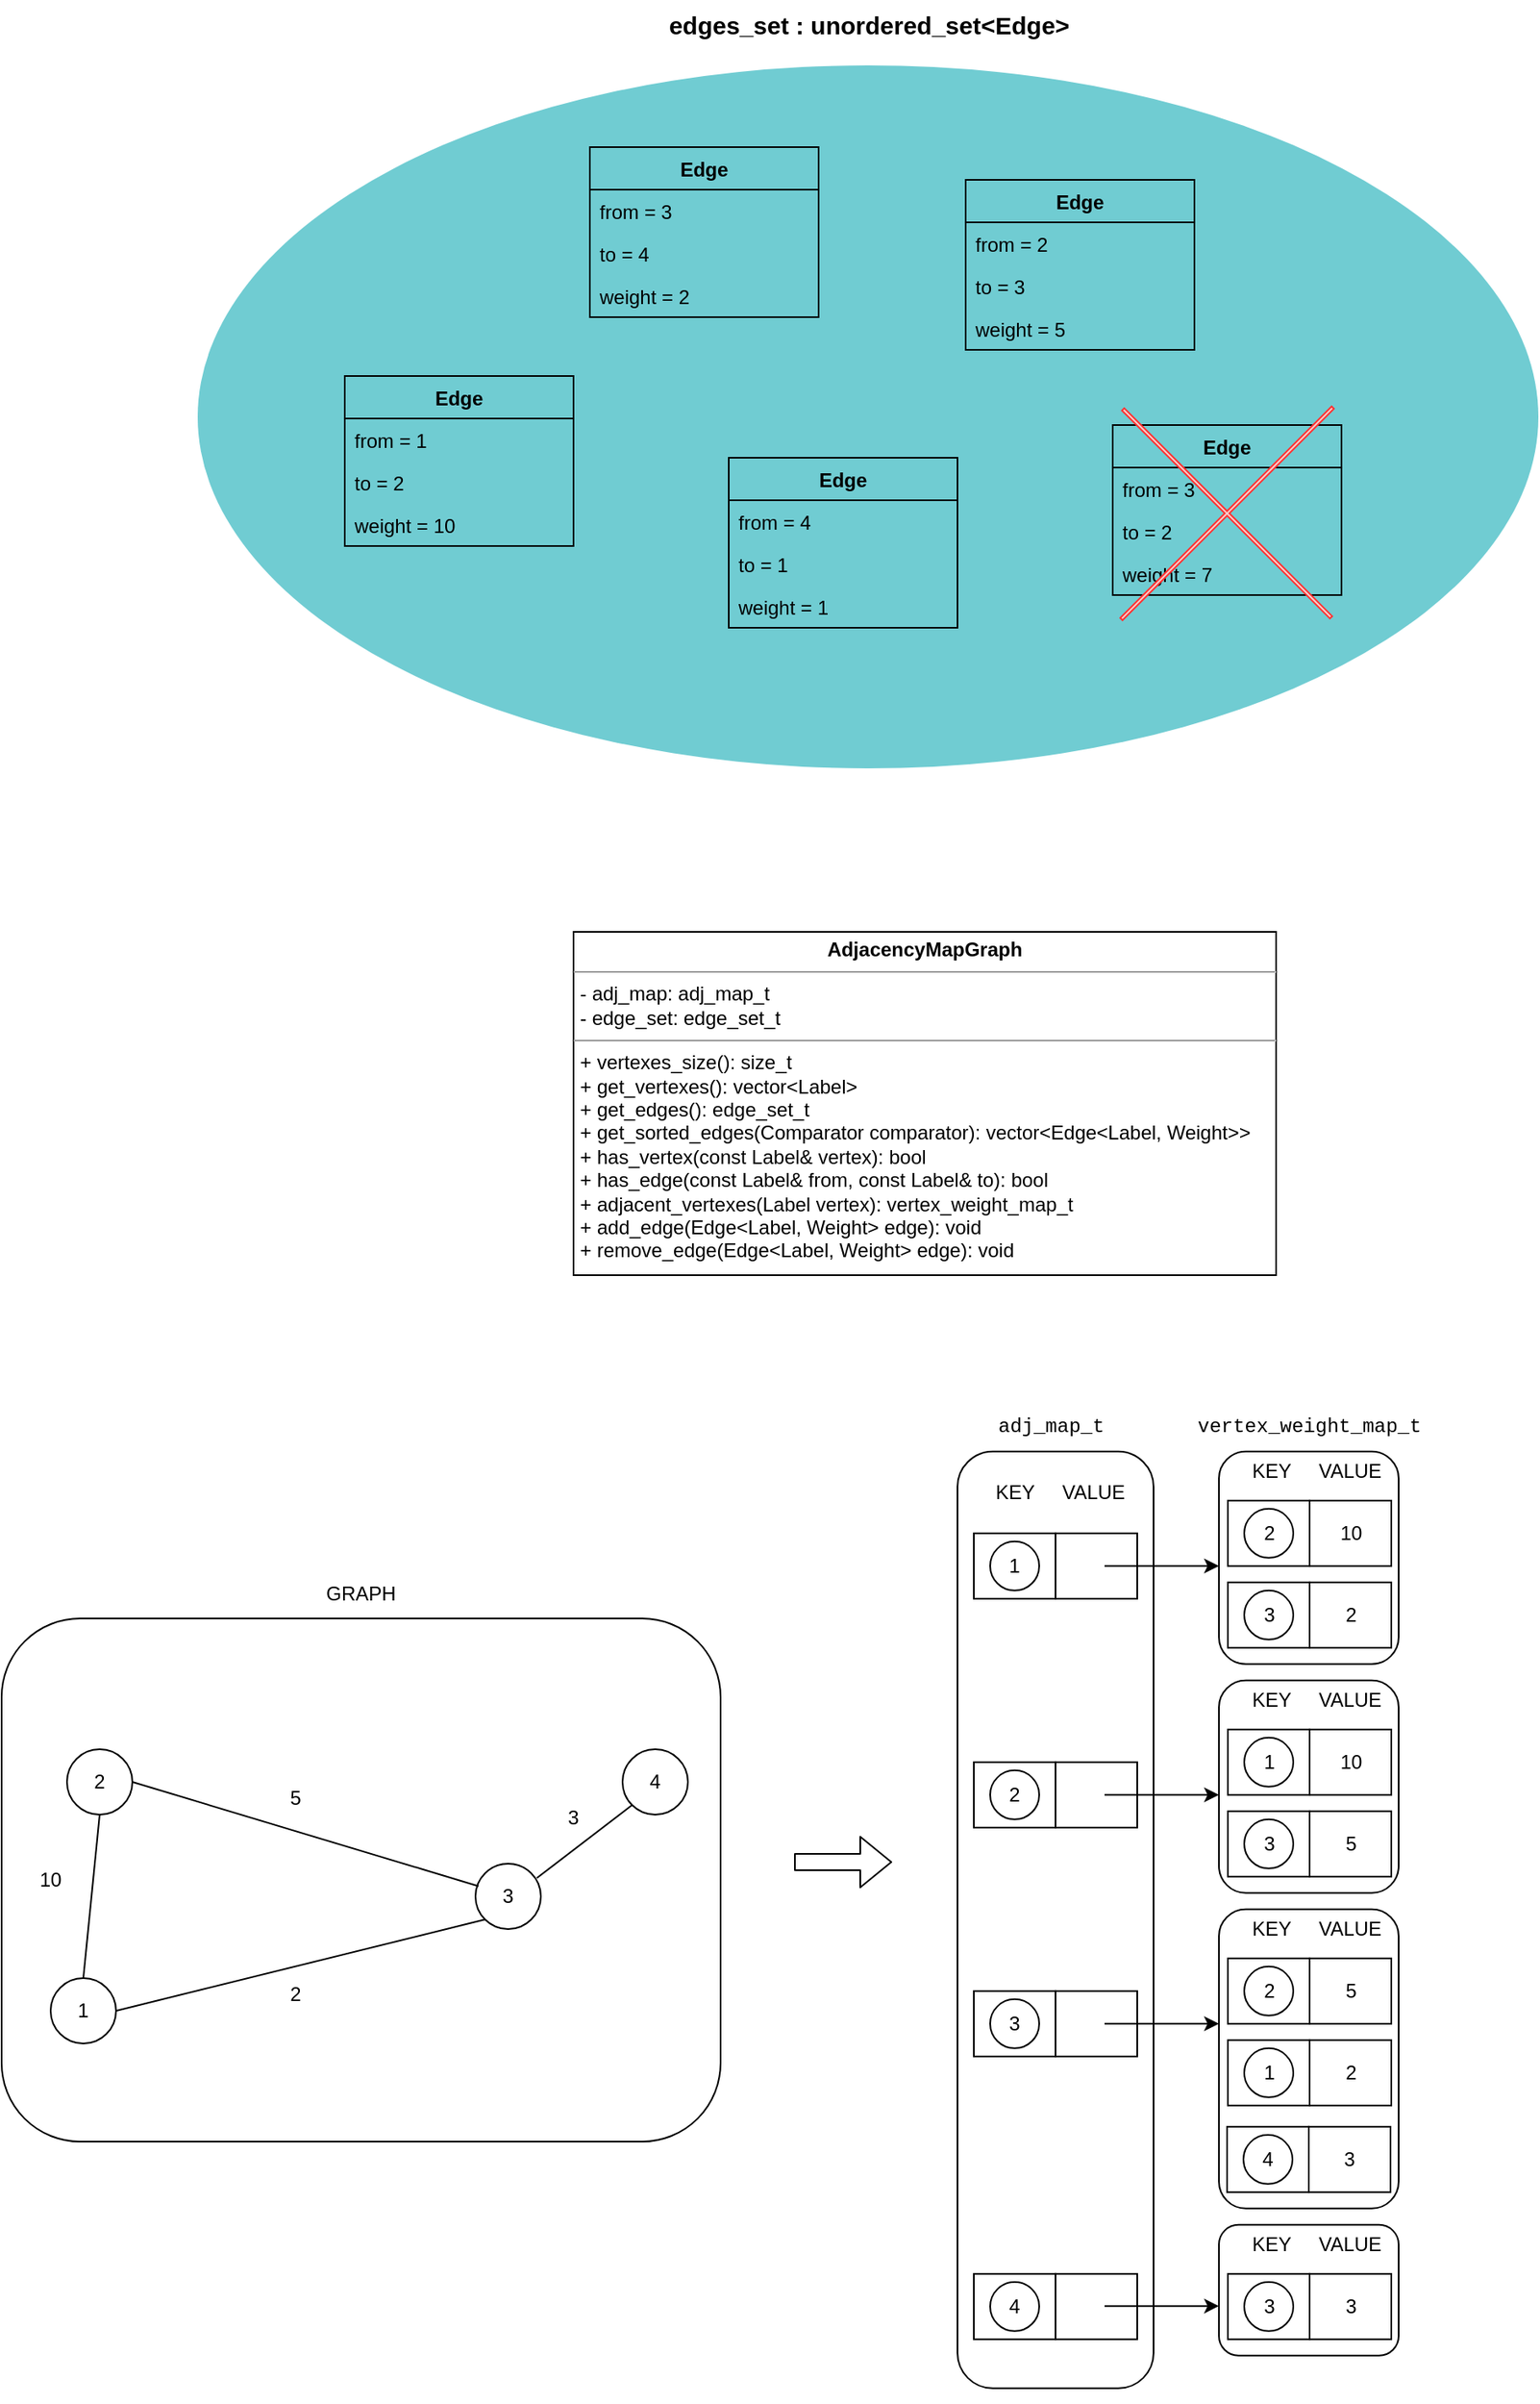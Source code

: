 <mxfile version="12.9.13" type="device"><diagram id="3228e29e-7158-1315-38df-8450db1d8a1d" name="Page-1"><mxGraphModel dx="1790" dy="895" grid="1" gridSize="10" guides="1" tooltips="1" connect="1" arrows="1" fold="1" page="1" pageScale="1" pageWidth="1169" pageHeight="827" background="#ffffff" math="0" shadow="0"><root><mxCell id="0"/><mxCell id="1" parent="0"/><mxCell id="LN3i-Yj9Qtlqgi9bfJXX-21540" value="" style="rounded=1;whiteSpace=wrap;html=1;fillColor=none;arcSize=18;" parent="1" vertex="1"><mxGeometry x="655" y="887.91" width="120" height="573" as="geometry"/></mxCell><mxCell id="LN3i-Yj9Qtlqgi9bfJXX-21604" value="" style="rounded=1;whiteSpace=wrap;html=1;fillColor=none;" parent="1" vertex="1"><mxGeometry x="70" y="990" width="440" height="320" as="geometry"/></mxCell><mxCell id="LN3i-Yj9Qtlqgi9bfJXX-21558" value="" style="rounded=1;whiteSpace=wrap;html=1;fillColor=none;arcSize=15;" parent="1" vertex="1"><mxGeometry x="815" y="887.91" width="110" height="130" as="geometry"/></mxCell><mxCell id="LN3i-Yj9Qtlqgi9bfJXX-21554" value="" style="rounded=0;whiteSpace=wrap;html=1;" parent="1" vertex="1"><mxGeometry x="665" y="937.91" width="50" height="40" as="geometry"/></mxCell><mxCell id="21532" value="" style="ellipse;fillColor=#12AAB5;opacity=60;strokeColor=none;html=1;fontColor=#FFFFFF;" parent="1" vertex="1"><mxGeometry x="190" y="40" width="820.5" height="430" as="geometry"/></mxCell><mxCell id="L2UdDCaq0OvB3wnUsBJc-21542" value="&lt;font style=&quot;font-size: 15px&quot;&gt;&lt;b&gt;edges_set : unordered_set&amp;lt;Edge&amp;gt;&lt;/b&gt;&lt;/font&gt;" style="text;html=1;strokeColor=none;fillColor=none;align=center;verticalAlign=middle;whiteSpace=wrap;rounded=0;" parent="1" vertex="1"><mxGeometry x="470.5" width="260" height="30" as="geometry"/></mxCell><mxCell id="L2UdDCaq0OvB3wnUsBJc-21586" value="&lt;p style=&quot;margin: 0px ; margin-top: 4px ; text-align: center&quot;&gt;&lt;b&gt;AdjacencyMapGraph&lt;/b&gt;&lt;br&gt;&lt;/p&gt;&lt;hr size=&quot;1&quot;&gt;&lt;p style=&quot;margin: 0px ; margin-left: 4px&quot;&gt;- adj_map:&amp;nbsp;adj_map_t&lt;/p&gt;&lt;p style=&quot;margin: 0px ; margin-left: 4px&quot;&gt;- edge_set: edge_set_t&lt;/p&gt;&lt;hr size=&quot;1&quot;&gt;&lt;p style=&quot;margin: 0px ; margin-left: 4px&quot;&gt;+ vertexes_size(): size_t&lt;/p&gt;&lt;p style=&quot;margin: 0px ; margin-left: 4px&quot;&gt;+ get_vertexes(): vector&amp;lt;Label&amp;gt;&lt;/p&gt;&lt;p style=&quot;margin: 0px ; margin-left: 4px&quot;&gt;+ get_edges():&amp;nbsp;edge_set_t&lt;/p&gt;&lt;p style=&quot;margin: 0px ; margin-left: 4px&quot;&gt;+ get_sorted_edges(Comparator comparator):&amp;nbsp;vector&amp;lt;Edge&amp;lt;Label, Weight&amp;gt;&amp;gt;&lt;/p&gt;&lt;p style=&quot;margin: 0px ; margin-left: 4px&quot;&gt;+&amp;nbsp;has_vertex(const Label&amp;amp; vertex): bool&lt;/p&gt;&lt;p style=&quot;margin: 0px ; margin-left: 4px&quot;&gt;+&amp;nbsp;has_edge(const Label&amp;amp; from, const Label&amp;amp; to): bool&lt;/p&gt;&lt;p style=&quot;margin: 0px ; margin-left: 4px&quot;&gt;+ adjacent_vertexes(Label vertex):&amp;nbsp;vertex_weight_map_t&lt;/p&gt;&lt;p style=&quot;margin: 0px ; margin-left: 4px&quot;&gt;+&amp;nbsp;add_edge(Edge&amp;lt;Label, Weight&amp;gt; edge): void&lt;/p&gt;&lt;p style=&quot;margin: 0px ; margin-left: 4px&quot;&gt;+&amp;nbsp;remove_edge(Edge&amp;lt;Label, Weight&amp;gt; edge): void&lt;/p&gt;" style="verticalAlign=top;align=left;overflow=fill;fontSize=12;fontFamily=Helvetica;html=1;fillColor=none;" parent="1" vertex="1"><mxGeometry x="420" y="570" width="430" height="210" as="geometry"/></mxCell><mxCell id="L2UdDCaq0OvB3wnUsBJc-21589" value="Edge" style="swimlane;fontStyle=1;childLayout=stackLayout;horizontal=1;startSize=26;fillColor=none;horizontalStack=0;resizeParent=1;resizeParentMax=0;resizeLast=0;collapsible=1;marginBottom=0;" parent="1" vertex="1"><mxGeometry x="750" y="260" width="140" height="104" as="geometry"><mxRectangle x="700.5" y="160" width="57" height="26" as="alternateBounds"/></mxGeometry></mxCell><mxCell id="L2UdDCaq0OvB3wnUsBJc-21590" value="from = 3" style="text;strokeColor=none;fillColor=none;align=left;verticalAlign=top;spacingLeft=4;spacingRight=4;overflow=hidden;rotatable=0;points=[[0,0.5],[1,0.5]];portConstraint=eastwest;" parent="L2UdDCaq0OvB3wnUsBJc-21589" vertex="1"><mxGeometry y="26" width="140" height="26" as="geometry"/></mxCell><mxCell id="L2UdDCaq0OvB3wnUsBJc-21591" value="to = 2" style="text;strokeColor=none;fillColor=none;align=left;verticalAlign=top;spacingLeft=4;spacingRight=4;overflow=hidden;rotatable=0;points=[[0,0.5],[1,0.5]];portConstraint=eastwest;" parent="L2UdDCaq0OvB3wnUsBJc-21589" vertex="1"><mxGeometry y="52" width="140" height="26" as="geometry"/></mxCell><mxCell id="L2UdDCaq0OvB3wnUsBJc-21592" value="weight = 7" style="text;strokeColor=none;fillColor=none;align=left;verticalAlign=top;spacingLeft=4;spacingRight=4;overflow=hidden;rotatable=0;points=[[0,0.5],[1,0.5]];portConstraint=eastwest;" parent="L2UdDCaq0OvB3wnUsBJc-21589" vertex="1"><mxGeometry y="78" width="140" height="26" as="geometry"/></mxCell><mxCell id="L2UdDCaq0OvB3wnUsBJc-21598" value="" style="shape=cross;whiteSpace=wrap;html=1;fillColor=#f8cecc;size=0.011;rotation=45;strokeColor=#FF3333;" parent="1" vertex="1"><mxGeometry x="729.99" y="222.51" width="180" height="183" as="geometry"/></mxCell><mxCell id="L2UdDCaq0OvB3wnUsBJc-21543" value="Edge" style="swimlane;fontStyle=1;childLayout=stackLayout;horizontal=1;startSize=26;fillColor=none;horizontalStack=0;resizeParent=1;resizeParentMax=0;resizeLast=0;collapsible=1;marginBottom=0;" parent="1" vertex="1"><mxGeometry x="280" y="230" width="140" height="104" as="geometry"/></mxCell><mxCell id="L2UdDCaq0OvB3wnUsBJc-21544" value="from = 1" style="text;strokeColor=none;fillColor=none;align=left;verticalAlign=top;spacingLeft=4;spacingRight=4;overflow=hidden;rotatable=0;points=[[0,0.5],[1,0.5]];portConstraint=eastwest;" parent="L2UdDCaq0OvB3wnUsBJc-21543" vertex="1"><mxGeometry y="26" width="140" height="26" as="geometry"/></mxCell><mxCell id="L2UdDCaq0OvB3wnUsBJc-21545" value="to = 2" style="text;strokeColor=none;fillColor=none;align=left;verticalAlign=top;spacingLeft=4;spacingRight=4;overflow=hidden;rotatable=0;points=[[0,0.5],[1,0.5]];portConstraint=eastwest;" parent="L2UdDCaq0OvB3wnUsBJc-21543" vertex="1"><mxGeometry y="52" width="140" height="26" as="geometry"/></mxCell><mxCell id="L2UdDCaq0OvB3wnUsBJc-21546" value="weight = 10" style="text;strokeColor=none;fillColor=none;align=left;verticalAlign=top;spacingLeft=4;spacingRight=4;overflow=hidden;rotatable=0;points=[[0,0.5],[1,0.5]];portConstraint=eastwest;" parent="L2UdDCaq0OvB3wnUsBJc-21543" vertex="1"><mxGeometry y="78" width="140" height="26" as="geometry"/></mxCell><mxCell id="L2UdDCaq0OvB3wnUsBJc-21582" value="Edge" style="swimlane;fontStyle=1;childLayout=stackLayout;horizontal=1;startSize=26;fillColor=none;horizontalStack=0;resizeParent=1;resizeParentMax=0;resizeLast=0;collapsible=1;marginBottom=0;" parent="1" vertex="1"><mxGeometry x="430" y="90" width="140" height="104" as="geometry"/></mxCell><mxCell id="L2UdDCaq0OvB3wnUsBJc-21583" value="from = 3" style="text;strokeColor=none;fillColor=none;align=left;verticalAlign=top;spacingLeft=4;spacingRight=4;overflow=hidden;rotatable=0;points=[[0,0.5],[1,0.5]];portConstraint=eastwest;" parent="L2UdDCaq0OvB3wnUsBJc-21582" vertex="1"><mxGeometry y="26" width="140" height="26" as="geometry"/></mxCell><mxCell id="L2UdDCaq0OvB3wnUsBJc-21584" value="to = 4" style="text;strokeColor=none;fillColor=none;align=left;verticalAlign=top;spacingLeft=4;spacingRight=4;overflow=hidden;rotatable=0;points=[[0,0.5],[1,0.5]];portConstraint=eastwest;" parent="L2UdDCaq0OvB3wnUsBJc-21582" vertex="1"><mxGeometry y="52" width="140" height="26" as="geometry"/></mxCell><mxCell id="L2UdDCaq0OvB3wnUsBJc-21585" value="weight = 2" style="text;strokeColor=none;fillColor=none;align=left;verticalAlign=top;spacingLeft=4;spacingRight=4;overflow=hidden;rotatable=0;points=[[0,0.5],[1,0.5]];portConstraint=eastwest;" parent="L2UdDCaq0OvB3wnUsBJc-21582" vertex="1"><mxGeometry y="78" width="140" height="26" as="geometry"/></mxCell><mxCell id="L2UdDCaq0OvB3wnUsBJc-21578" value="Edge" style="swimlane;fontStyle=1;childLayout=stackLayout;horizontal=1;startSize=26;fillColor=none;horizontalStack=0;resizeParent=1;resizeParentMax=0;resizeLast=0;collapsible=1;marginBottom=0;" parent="1" vertex="1"><mxGeometry x="515" y="280" width="140" height="104" as="geometry"/></mxCell><mxCell id="L2UdDCaq0OvB3wnUsBJc-21579" value="from = 4" style="text;strokeColor=none;fillColor=none;align=left;verticalAlign=top;spacingLeft=4;spacingRight=4;overflow=hidden;rotatable=0;points=[[0,0.5],[1,0.5]];portConstraint=eastwest;" parent="L2UdDCaq0OvB3wnUsBJc-21578" vertex="1"><mxGeometry y="26" width="140" height="26" as="geometry"/></mxCell><mxCell id="L2UdDCaq0OvB3wnUsBJc-21580" value="to = 1" style="text;strokeColor=none;fillColor=none;align=left;verticalAlign=top;spacingLeft=4;spacingRight=4;overflow=hidden;rotatable=0;points=[[0,0.5],[1,0.5]];portConstraint=eastwest;" parent="L2UdDCaq0OvB3wnUsBJc-21578" vertex="1"><mxGeometry y="52" width="140" height="26" as="geometry"/></mxCell><mxCell id="L2UdDCaq0OvB3wnUsBJc-21581" value="weight = 1" style="text;strokeColor=none;fillColor=none;align=left;verticalAlign=top;spacingLeft=4;spacingRight=4;overflow=hidden;rotatable=0;points=[[0,0.5],[1,0.5]];portConstraint=eastwest;" parent="L2UdDCaq0OvB3wnUsBJc-21578" vertex="1"><mxGeometry y="78" width="140" height="26" as="geometry"/></mxCell><mxCell id="L2UdDCaq0OvB3wnUsBJc-21574" value="Edge" style="swimlane;fontStyle=1;childLayout=stackLayout;horizontal=1;startSize=26;fillColor=none;horizontalStack=0;resizeParent=1;resizeParentMax=0;resizeLast=0;collapsible=1;marginBottom=0;" parent="1" vertex="1"><mxGeometry x="660" y="110" width="140" height="104" as="geometry"><mxRectangle x="700.5" y="160" width="57" height="26" as="alternateBounds"/></mxGeometry></mxCell><mxCell id="L2UdDCaq0OvB3wnUsBJc-21575" value="from = 2" style="text;strokeColor=none;fillColor=none;align=left;verticalAlign=top;spacingLeft=4;spacingRight=4;overflow=hidden;rotatable=0;points=[[0,0.5],[1,0.5]];portConstraint=eastwest;" parent="L2UdDCaq0OvB3wnUsBJc-21574" vertex="1"><mxGeometry y="26" width="140" height="26" as="geometry"/></mxCell><mxCell id="L2UdDCaq0OvB3wnUsBJc-21576" value="to = 3" style="text;strokeColor=none;fillColor=none;align=left;verticalAlign=top;spacingLeft=4;spacingRight=4;overflow=hidden;rotatable=0;points=[[0,0.5],[1,0.5]];portConstraint=eastwest;" parent="L2UdDCaq0OvB3wnUsBJc-21574" vertex="1"><mxGeometry y="52" width="140" height="26" as="geometry"/></mxCell><mxCell id="L2UdDCaq0OvB3wnUsBJc-21577" value="weight = 5" style="text;strokeColor=none;fillColor=none;align=left;verticalAlign=top;spacingLeft=4;spacingRight=4;overflow=hidden;rotatable=0;points=[[0,0.5],[1,0.5]];portConstraint=eastwest;" parent="L2UdDCaq0OvB3wnUsBJc-21574" vertex="1"><mxGeometry y="78" width="140" height="26" as="geometry"/></mxCell><mxCell id="LN3i-Yj9Qtlqgi9bfJXX-21533" value="2" style="ellipse;whiteSpace=wrap;html=1;aspect=fixed;" parent="1" vertex="1"><mxGeometry x="110" y="1070" width="40" height="40" as="geometry"/></mxCell><mxCell id="LN3i-Yj9Qtlqgi9bfJXX-21534" value="3" style="ellipse;whiteSpace=wrap;html=1;aspect=fixed;" parent="1" vertex="1"><mxGeometry x="360" y="1140" width="40" height="40" as="geometry"/></mxCell><mxCell id="LN3i-Yj9Qtlqgi9bfJXX-21535" value="4" style="ellipse;whiteSpace=wrap;html=1;aspect=fixed;" parent="1" vertex="1"><mxGeometry x="450" y="1070" width="40" height="40" as="geometry"/></mxCell><mxCell id="LN3i-Yj9Qtlqgi9bfJXX-21536" value="1" style="ellipse;whiteSpace=wrap;html=1;aspect=fixed;" parent="1" vertex="1"><mxGeometry x="100" y="1210" width="40" height="40" as="geometry"/></mxCell><mxCell id="LN3i-Yj9Qtlqgi9bfJXX-21537" value="" style="endArrow=none;html=1;entryX=0.046;entryY=0.343;entryDx=0;entryDy=0;entryPerimeter=0;exitX=1;exitY=0.5;exitDx=0;exitDy=0;" parent="1" source="LN3i-Yj9Qtlqgi9bfJXX-21533" target="LN3i-Yj9Qtlqgi9bfJXX-21534" edge="1"><mxGeometry width="50" height="50" relative="1" as="geometry"><mxPoint x="150" y="1100" as="sourcePoint"/><mxPoint x="290" y="1120" as="targetPoint"/></mxGeometry></mxCell><mxCell id="LN3i-Yj9Qtlqgi9bfJXX-21538" value="" style="endArrow=none;html=1;entryX=0;entryY=1;entryDx=0;entryDy=0;exitX=1;exitY=0.5;exitDx=0;exitDy=0;" parent="1" source="LN3i-Yj9Qtlqgi9bfJXX-21536" target="LN3i-Yj9Qtlqgi9bfJXX-21534" edge="1"><mxGeometry width="50" height="50" relative="1" as="geometry"><mxPoint x="160" y="1200" as="sourcePoint"/><mxPoint x="341.84" y="1233.72" as="targetPoint"/></mxGeometry></mxCell><mxCell id="LN3i-Yj9Qtlqgi9bfJXX-21539" value="" style="endArrow=none;html=1;exitX=0.5;exitY=0;exitDx=0;exitDy=0;entryX=0.5;entryY=1;entryDx=0;entryDy=0;" parent="1" source="LN3i-Yj9Qtlqgi9bfJXX-21536" target="LN3i-Yj9Qtlqgi9bfJXX-21533" edge="1"><mxGeometry width="50" height="50" relative="1" as="geometry"><mxPoint x="40" y="1170" as="sourcePoint"/><mxPoint x="90" y="1120" as="targetPoint"/></mxGeometry></mxCell><mxCell id="LN3i-Yj9Qtlqgi9bfJXX-21546" value="1" style="ellipse;whiteSpace=wrap;html=1;aspect=fixed;" parent="1" vertex="1"><mxGeometry x="675" y="942.91" width="30" height="30" as="geometry"/></mxCell><mxCell id="LN3i-Yj9Qtlqgi9bfJXX-21555" value="" style="rounded=0;whiteSpace=wrap;html=1;" parent="1" vertex="1"><mxGeometry x="715" y="937.91" width="50" height="40" as="geometry"/></mxCell><mxCell id="LN3i-Yj9Qtlqgi9bfJXX-21544" value="" style="endArrow=classic;html=1;" parent="1" edge="1"><mxGeometry width="50" height="50" relative="1" as="geometry"><mxPoint x="745" y="957.91" as="sourcePoint"/><mxPoint x="815" y="957.91" as="targetPoint"/></mxGeometry></mxCell><mxCell id="LN3i-Yj9Qtlqgi9bfJXX-21557" value="KEY&amp;nbsp; &amp;nbsp; &amp;nbsp;VALUE" style="text;html=1;strokeColor=none;fillColor=none;align=center;verticalAlign=middle;whiteSpace=wrap;rounded=0;" parent="1" vertex="1"><mxGeometry x="658" y="902.91" width="120" height="20" as="geometry"/></mxCell><mxCell id="LN3i-Yj9Qtlqgi9bfJXX-21559" value="" style="rounded=0;whiteSpace=wrap;html=1;" parent="1" vertex="1"><mxGeometry x="820.5" y="917.91" width="50" height="40" as="geometry"/></mxCell><mxCell id="LN3i-Yj9Qtlqgi9bfJXX-21560" value="2" style="ellipse;whiteSpace=wrap;html=1;aspect=fixed;" parent="1" vertex="1"><mxGeometry x="830.5" y="922.91" width="30" height="30" as="geometry"/></mxCell><mxCell id="LN3i-Yj9Qtlqgi9bfJXX-21561" value="10" style="rounded=0;whiteSpace=wrap;html=1;" parent="1" vertex="1"><mxGeometry x="870.5" y="917.91" width="50" height="40" as="geometry"/></mxCell><mxCell id="LN3i-Yj9Qtlqgi9bfJXX-21562" value="KEY&amp;nbsp; &amp;nbsp; &amp;nbsp;VALUE" style="text;html=1;strokeColor=none;fillColor=none;align=center;verticalAlign=middle;whiteSpace=wrap;rounded=0;" parent="1" vertex="1"><mxGeometry x="815" y="889.91" width="120" height="20" as="geometry"/></mxCell><mxCell id="LN3i-Yj9Qtlqgi9bfJXX-21563" value="10" style="text;html=1;strokeColor=none;fillColor=none;align=center;verticalAlign=middle;whiteSpace=wrap;rounded=0;" parent="1" vertex="1"><mxGeometry x="80" y="1140" width="40" height="20" as="geometry"/></mxCell><mxCell id="LN3i-Yj9Qtlqgi9bfJXX-21564" value="5&lt;span style=&quot;font-family: monospace ; font-size: 0px&quot;&gt;%3CmxGraphModel%3E%3Croot%3E%3CmxCell%20id%3D%220%22%2F%3E%3CmxCell%20id%3D%221%22%20parent%3D%220%22%2F%3E%3CmxCell%20id%3D%222%22%20value%3D%22%22%20style%3D%22rounded%3D0%3BwhiteSpace%3Dwrap%3Bhtml%3D1%3B%22%20vertex%3D%221%22%20parent%3D%221%22%3E%3CmxGeometry%20x%3D%22670%22%20y%3D%221100%22%20width%3D%2250%22%20height%3D%2240%22%20as%3D%22geometry%22%2F%3E%3C%2FmxCell%3E%3CmxCell%20id%3D%223%22%20value%3D%221%22%20style%3D%22ellipse%3BwhiteSpace%3Dwrap%3Bhtml%3D1%3Baspect%3Dfixed%3B%22%20vertex%3D%221%22%20parent%3D%221%22%3E%3CmxGeometry%20x%3D%22680%22%20y%3D%221105%22%20width%3D%2230%22%20height%3D%2230%22%20as%3D%22geometry%22%2F%3E%3C%2FmxCell%3E%3CmxCell%20id%3D%224%22%20value%3D%22%22%20style%3D%22rounded%3D0%3BwhiteSpace%3Dwrap%3Bhtml%3D1%3B%22%20vertex%3D%221%22%20parent%3D%221%22%3E%3CmxGeometry%20x%3D%22720%22%20y%3D%221100%22%20width%3D%2250%22%20height%3D%2240%22%20as%3D%22geometry%22%2F%3E%3C%2FmxCell%3E%3CmxCell%20id%3D%225%22%20value%3D%22KEY%26amp%3Bnbsp%3B%20%26amp%3Bnbsp%3B%20%26amp%3Bnbsp%3BVALUE%22%20style%3D%22text%3Bhtml%3D1%3BstrokeColor%3Dnone%3BfillColor%3Dnone%3Balign%3Dcenter%3BverticalAlign%3Dmiddle%3BwhiteSpace%3Dwrap%3Brounded%3D0%3B%22%20vertex%3D%221%22%20parent%3D%221%22%3E%3CmxGeometry%20x%3D%22664.5%22%20y%3D%221080%22%20width%3D%22120%22%20height%3D%2220%22%20as%3D%22geometry%22%2F%3E%3C%2FmxCell%3E%3C%2Froot%3E%3C%2FmxGraphModel%3E&lt;/span&gt;" style="text;html=1;strokeColor=none;fillColor=none;align=center;verticalAlign=middle;whiteSpace=wrap;rounded=0;" parent="1" vertex="1"><mxGeometry x="230" y="1090" width="40" height="20" as="geometry"/></mxCell><mxCell id="LN3i-Yj9Qtlqgi9bfJXX-21565" value="2" style="text;html=1;strokeColor=none;fillColor=none;align=center;verticalAlign=middle;whiteSpace=wrap;rounded=0;" parent="1" vertex="1"><mxGeometry x="230" y="1210" width="40" height="20" as="geometry"/></mxCell><mxCell id="LN3i-Yj9Qtlqgi9bfJXX-21566" value="" style="rounded=0;whiteSpace=wrap;html=1;" parent="1" vertex="1"><mxGeometry x="820.5" y="967.91" width="50" height="40" as="geometry"/></mxCell><mxCell id="LN3i-Yj9Qtlqgi9bfJXX-21567" value="3" style="ellipse;whiteSpace=wrap;html=1;aspect=fixed;" parent="1" vertex="1"><mxGeometry x="830.5" y="972.91" width="30" height="30" as="geometry"/></mxCell><mxCell id="LN3i-Yj9Qtlqgi9bfJXX-21568" value="2" style="rounded=0;whiteSpace=wrap;html=1;" parent="1" vertex="1"><mxGeometry x="870.5" y="967.91" width="50" height="40" as="geometry"/></mxCell><mxCell id="LN3i-Yj9Qtlqgi9bfJXX-21572" value="" style="rounded=1;whiteSpace=wrap;html=1;fillColor=none;arcSize=15;" parent="1" vertex="1"><mxGeometry x="815" y="1027.91" width="110" height="130" as="geometry"/></mxCell><mxCell id="LN3i-Yj9Qtlqgi9bfJXX-21573" value="" style="rounded=0;whiteSpace=wrap;html=1;" parent="1" vertex="1"><mxGeometry x="665" y="1077.91" width="50" height="40" as="geometry"/></mxCell><mxCell id="LN3i-Yj9Qtlqgi9bfJXX-21574" value="2" style="ellipse;whiteSpace=wrap;html=1;aspect=fixed;" parent="1" vertex="1"><mxGeometry x="675" y="1082.91" width="30" height="30" as="geometry"/></mxCell><mxCell id="LN3i-Yj9Qtlqgi9bfJXX-21575" value="" style="rounded=0;whiteSpace=wrap;html=1;" parent="1" vertex="1"><mxGeometry x="715" y="1077.91" width="50" height="40" as="geometry"/></mxCell><mxCell id="LN3i-Yj9Qtlqgi9bfJXX-21576" value="" style="endArrow=classic;html=1;" parent="1" edge="1"><mxGeometry width="50" height="50" relative="1" as="geometry"><mxPoint x="745" y="1097.91" as="sourcePoint"/><mxPoint x="815" y="1097.91" as="targetPoint"/></mxGeometry></mxCell><mxCell id="LN3i-Yj9Qtlqgi9bfJXX-21578" value="" style="rounded=0;whiteSpace=wrap;html=1;" parent="1" vertex="1"><mxGeometry x="820.5" y="1057.91" width="50" height="40" as="geometry"/></mxCell><mxCell id="LN3i-Yj9Qtlqgi9bfJXX-21579" value="1" style="ellipse;whiteSpace=wrap;html=1;aspect=fixed;" parent="1" vertex="1"><mxGeometry x="830.5" y="1062.91" width="30" height="30" as="geometry"/></mxCell><mxCell id="LN3i-Yj9Qtlqgi9bfJXX-21580" value="10" style="rounded=0;whiteSpace=wrap;html=1;" parent="1" vertex="1"><mxGeometry x="870.5" y="1057.91" width="50" height="40" as="geometry"/></mxCell><mxCell id="LN3i-Yj9Qtlqgi9bfJXX-21581" value="KEY&amp;nbsp; &amp;nbsp; &amp;nbsp;VALUE" style="text;html=1;strokeColor=none;fillColor=none;align=center;verticalAlign=middle;whiteSpace=wrap;rounded=0;" parent="1" vertex="1"><mxGeometry x="815" y="1029.91" width="120" height="20" as="geometry"/></mxCell><mxCell id="LN3i-Yj9Qtlqgi9bfJXX-21582" value="" style="rounded=0;whiteSpace=wrap;html=1;" parent="1" vertex="1"><mxGeometry x="820.5" y="1107.91" width="50" height="40" as="geometry"/></mxCell><mxCell id="LN3i-Yj9Qtlqgi9bfJXX-21583" value="3" style="ellipse;whiteSpace=wrap;html=1;aspect=fixed;" parent="1" vertex="1"><mxGeometry x="830.5" y="1112.91" width="30" height="30" as="geometry"/></mxCell><mxCell id="LN3i-Yj9Qtlqgi9bfJXX-21584" value="5" style="rounded=0;whiteSpace=wrap;html=1;" parent="1" vertex="1"><mxGeometry x="870.5" y="1107.91" width="50" height="40" as="geometry"/></mxCell><mxCell id="LN3i-Yj9Qtlqgi9bfJXX-21585" value="" style="rounded=1;whiteSpace=wrap;html=1;fillColor=none;arcSize=15;" parent="1" vertex="1"><mxGeometry x="815" y="1167.91" width="110" height="183" as="geometry"/></mxCell><mxCell id="LN3i-Yj9Qtlqgi9bfJXX-21586" value="" style="rounded=0;whiteSpace=wrap;html=1;" parent="1" vertex="1"><mxGeometry x="665" y="1217.91" width="50" height="40" as="geometry"/></mxCell><mxCell id="LN3i-Yj9Qtlqgi9bfJXX-21587" value="3" style="ellipse;whiteSpace=wrap;html=1;aspect=fixed;" parent="1" vertex="1"><mxGeometry x="675" y="1222.91" width="30" height="30" as="geometry"/></mxCell><mxCell id="LN3i-Yj9Qtlqgi9bfJXX-21588" value="" style="rounded=0;whiteSpace=wrap;html=1;" parent="1" vertex="1"><mxGeometry x="715" y="1217.91" width="50" height="40" as="geometry"/></mxCell><mxCell id="LN3i-Yj9Qtlqgi9bfJXX-21589" value="" style="endArrow=classic;html=1;" parent="1" edge="1"><mxGeometry width="50" height="50" relative="1" as="geometry"><mxPoint x="745" y="1237.91" as="sourcePoint"/><mxPoint x="815" y="1237.91" as="targetPoint"/></mxGeometry></mxCell><mxCell id="LN3i-Yj9Qtlqgi9bfJXX-21591" value="" style="rounded=0;whiteSpace=wrap;html=1;" parent="1" vertex="1"><mxGeometry x="820.5" y="1197.91" width="50" height="40" as="geometry"/></mxCell><mxCell id="LN3i-Yj9Qtlqgi9bfJXX-21592" value="2" style="ellipse;whiteSpace=wrap;html=1;aspect=fixed;" parent="1" vertex="1"><mxGeometry x="830.5" y="1202.91" width="30" height="30" as="geometry"/></mxCell><mxCell id="LN3i-Yj9Qtlqgi9bfJXX-21593" value="5" style="rounded=0;whiteSpace=wrap;html=1;" parent="1" vertex="1"><mxGeometry x="870.5" y="1197.91" width="50" height="40" as="geometry"/></mxCell><mxCell id="LN3i-Yj9Qtlqgi9bfJXX-21594" value="KEY&amp;nbsp; &amp;nbsp; &amp;nbsp;VALUE" style="text;html=1;strokeColor=none;fillColor=none;align=center;verticalAlign=middle;whiteSpace=wrap;rounded=0;" parent="1" vertex="1"><mxGeometry x="815" y="1169.91" width="120" height="20" as="geometry"/></mxCell><mxCell id="LN3i-Yj9Qtlqgi9bfJXX-21595" value="" style="rounded=0;whiteSpace=wrap;html=1;" parent="1" vertex="1"><mxGeometry x="820.5" y="1247.91" width="50" height="40" as="geometry"/></mxCell><mxCell id="LN3i-Yj9Qtlqgi9bfJXX-21596" value="1" style="ellipse;whiteSpace=wrap;html=1;aspect=fixed;" parent="1" vertex="1"><mxGeometry x="830.5" y="1252.91" width="30" height="30" as="geometry"/></mxCell><mxCell id="LN3i-Yj9Qtlqgi9bfJXX-21597" value="2" style="rounded=0;whiteSpace=wrap;html=1;" parent="1" vertex="1"><mxGeometry x="870.5" y="1247.91" width="50" height="40" as="geometry"/></mxCell><mxCell id="LN3i-Yj9Qtlqgi9bfJXX-21598" value="" style="rounded=0;whiteSpace=wrap;html=1;" parent="1" vertex="1"><mxGeometry x="665" y="1390.91" width="50" height="40" as="geometry"/></mxCell><mxCell id="LN3i-Yj9Qtlqgi9bfJXX-21599" value="4" style="ellipse;whiteSpace=wrap;html=1;aspect=fixed;" parent="1" vertex="1"><mxGeometry x="675" y="1395.91" width="30" height="30" as="geometry"/></mxCell><mxCell id="LN3i-Yj9Qtlqgi9bfJXX-21600" value="" style="rounded=0;whiteSpace=wrap;html=1;" parent="1" vertex="1"><mxGeometry x="715" y="1390.91" width="50" height="40" as="geometry"/></mxCell><mxCell id="LN3i-Yj9Qtlqgi9bfJXX-21602" value="&lt;font face=&quot;Courier New&quot;&gt;adj_map_t&lt;/font&gt;" style="text;whiteSpace=wrap;html=1;" parent="1" vertex="1"><mxGeometry x="678" y="857.91" width="80" height="30" as="geometry"/></mxCell><mxCell id="LN3i-Yj9Qtlqgi9bfJXX-21603" value="&lt;font face=&quot;Courier New&quot;&gt;vertex_weight_map_t&lt;/font&gt;" style="text;whiteSpace=wrap;html=1;" parent="1" vertex="1"><mxGeometry x="800" y="857.91" width="140" height="30" as="geometry"/></mxCell><mxCell id="LN3i-Yj9Qtlqgi9bfJXX-21605" value="GRAPH" style="text;html=1;strokeColor=none;fillColor=none;align=center;verticalAlign=middle;whiteSpace=wrap;rounded=0;" parent="1" vertex="1"><mxGeometry x="270" y="965" width="40" height="20" as="geometry"/></mxCell><mxCell id="LN3i-Yj9Qtlqgi9bfJXX-21606" value="" style="shape=flexArrow;endArrow=classic;html=1;" parent="1" edge="1"><mxGeometry width="50" height="50" relative="1" as="geometry"><mxPoint x="555" y="1139" as="sourcePoint"/><mxPoint x="615" y="1139" as="targetPoint"/></mxGeometry></mxCell><mxCell id="LN3i-Yj9Qtlqgi9bfJXX-21607" style="edgeStyle=orthogonalEdgeStyle;rounded=0;orthogonalLoop=1;jettySize=auto;html=1;exitX=0.5;exitY=1;exitDx=0;exitDy=0;" parent="1" source="LN3i-Yj9Qtlqgi9bfJXX-21540" target="LN3i-Yj9Qtlqgi9bfJXX-21540" edge="1"><mxGeometry relative="1" as="geometry"/></mxCell><mxCell id="Mit__f7Lu5ZVfJ0CqOIx-21533" value="" style="endArrow=none;html=1;entryX=0;entryY=1;entryDx=0;entryDy=0;exitX=0.94;exitY=0.219;exitDx=0;exitDy=0;exitPerimeter=0;" parent="1" source="LN3i-Yj9Qtlqgi9bfJXX-21534" target="LN3i-Yj9Qtlqgi9bfJXX-21535" edge="1"><mxGeometry width="50" height="50" relative="1" as="geometry"><mxPoint x="360" y="1110" as="sourcePoint"/><mxPoint x="380" y="1090" as="targetPoint"/></mxGeometry></mxCell><mxCell id="Mit__f7Lu5ZVfJ0CqOIx-21534" value="3" style="text;html=1;strokeColor=none;fillColor=none;align=center;verticalAlign=middle;whiteSpace=wrap;rounded=0;" parent="1" vertex="1"><mxGeometry x="400" y="1102" width="40" height="20" as="geometry"/></mxCell><mxCell id="Mit__f7Lu5ZVfJ0CqOIx-21537" value="3" style="rounded=0;whiteSpace=wrap;html=1;" parent="1" vertex="1"><mxGeometry x="870" y="1300.91" width="50" height="40" as="geometry"/></mxCell><mxCell id="Mit__f7Lu5ZVfJ0CqOIx-21538" value="1" style="ellipse;whiteSpace=wrap;html=1;aspect=fixed;" parent="1" vertex="1"><mxGeometry x="830" y="1305.91" width="30" height="30" as="geometry"/></mxCell><mxCell id="Mit__f7Lu5ZVfJ0CqOIx-21539" value="" style="rounded=0;whiteSpace=wrap;html=1;" parent="1" vertex="1"><mxGeometry x="820" y="1300.91" width="50" height="40" as="geometry"/></mxCell><mxCell id="Mit__f7Lu5ZVfJ0CqOIx-21540" value="4" style="ellipse;whiteSpace=wrap;html=1;aspect=fixed;" parent="1" vertex="1"><mxGeometry x="830" y="1305.91" width="30" height="30" as="geometry"/></mxCell><mxCell id="Mit__f7Lu5ZVfJ0CqOIx-21542" value="" style="rounded=1;whiteSpace=wrap;html=1;fillColor=none;arcSize=15;" parent="1" vertex="1"><mxGeometry x="815" y="1360.91" width="110" height="80" as="geometry"/></mxCell><mxCell id="Mit__f7Lu5ZVfJ0CqOIx-21543" value="" style="rounded=0;whiteSpace=wrap;html=1;" parent="1" vertex="1"><mxGeometry x="820.5" y="1390.91" width="50" height="40" as="geometry"/></mxCell><mxCell id="Mit__f7Lu5ZVfJ0CqOIx-21544" value="3" style="ellipse;whiteSpace=wrap;html=1;aspect=fixed;" parent="1" vertex="1"><mxGeometry x="830.5" y="1395.91" width="30" height="30" as="geometry"/></mxCell><mxCell id="Mit__f7Lu5ZVfJ0CqOIx-21545" value="3" style="rounded=0;whiteSpace=wrap;html=1;" parent="1" vertex="1"><mxGeometry x="870.5" y="1390.91" width="50" height="40" as="geometry"/></mxCell><mxCell id="Mit__f7Lu5ZVfJ0CqOIx-21546" value="KEY&amp;nbsp; &amp;nbsp; &amp;nbsp;VALUE" style="text;html=1;strokeColor=none;fillColor=none;align=center;verticalAlign=middle;whiteSpace=wrap;rounded=0;" parent="1" vertex="1"><mxGeometry x="815" y="1362.91" width="120" height="20" as="geometry"/></mxCell><mxCell id="Mit__f7Lu5ZVfJ0CqOIx-21554" value="" style="endArrow=classic;html=1;" parent="1" edge="1"><mxGeometry width="50" height="50" relative="1" as="geometry"><mxPoint x="745" y="1410.57" as="sourcePoint"/><mxPoint x="815.0" y="1410.57" as="targetPoint"/></mxGeometry></mxCell></root></mxGraphModel></diagram></mxfile>